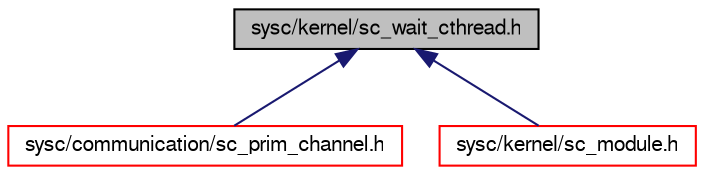 digraph G
{
  edge [fontname="FreeSans",fontsize="10",labelfontname="FreeSans",labelfontsize="10"];
  node [fontname="FreeSans",fontsize="10",shape=record];
  Node1 [label="sysc/kernel/sc_wait_cthread.h",height=0.2,width=0.4,color="black", fillcolor="grey75", style="filled" fontcolor="black"];
  Node1 -> Node2 [dir=back,color="midnightblue",fontsize="10",style="solid",fontname="FreeSans"];
  Node2 [label="sysc/communication/sc_prim_channel.h",height=0.2,width=0.4,color="red", fillcolor="white", style="filled",URL="$a00285.html"];
  Node1 -> Node3 [dir=back,color="midnightblue",fontsize="10",style="solid",fontname="FreeSans"];
  Node3 [label="sysc/kernel/sc_module.h",height=0.2,width=0.4,color="red", fillcolor="white", style="filled",URL="$a00358.html"];
}
